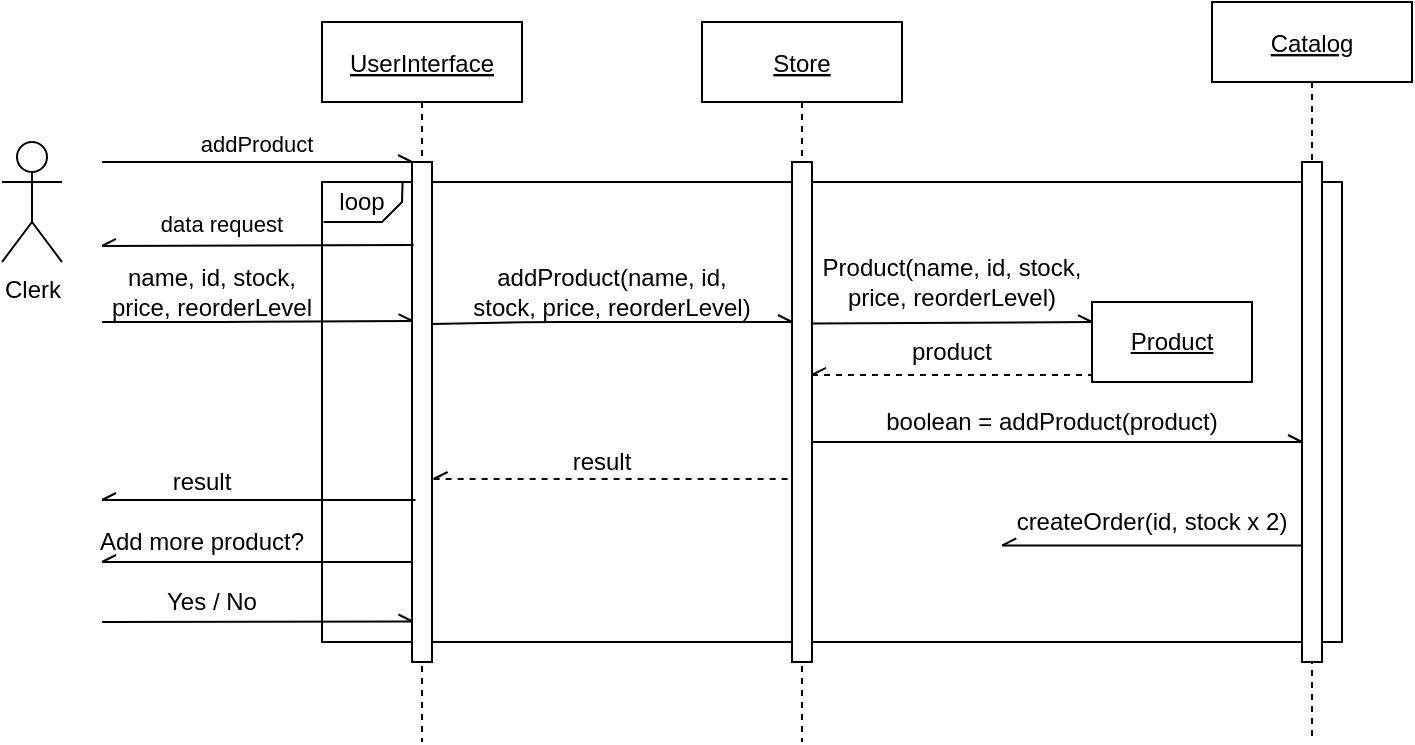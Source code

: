 <mxfile version="14.4.4" type="google"><diagram id="kgpKYQtTHZ0yAKxKKP6v" name="Page-1"><mxGraphModel dx="681" dy="455" grid="1" gridSize="10" guides="1" tooltips="1" connect="1" arrows="1" fold="1" page="1" pageScale="1" pageWidth="850" pageHeight="1100" math="0" shadow="0"><root><mxCell id="0"/><mxCell id="1" parent="0"/><mxCell id="bwaNbtIXlxzNOwbJGrQS-39" value="" style="rounded=0;whiteSpace=wrap;html=1;fillColor=none;" vertex="1" parent="1"><mxGeometry x="210" y="160" width="510" height="230" as="geometry"/></mxCell><mxCell id="3nuBFxr9cyL0pnOWT2aG-1" value="UserInterface" style="shape=umlLifeline;perimeter=lifelinePerimeter;container=1;collapsible=0;recursiveResize=0;rounded=0;shadow=0;strokeWidth=1;fontStyle=4" parent="1" vertex="1"><mxGeometry x="210" y="80" width="100" height="360" as="geometry"/></mxCell><mxCell id="3nuBFxr9cyL0pnOWT2aG-2" value="" style="points=[];perimeter=orthogonalPerimeter;rounded=0;shadow=0;strokeWidth=1;" parent="3nuBFxr9cyL0pnOWT2aG-1" vertex="1"><mxGeometry x="45" y="70" width="10" height="250" as="geometry"/></mxCell><mxCell id="3nuBFxr9cyL0pnOWT2aG-5" value="Catalog" style="shape=umlLifeline;perimeter=lifelinePerimeter;container=1;collapsible=0;recursiveResize=0;rounded=0;shadow=0;strokeWidth=1;fontStyle=4" parent="1" vertex="1"><mxGeometry x="655" y="70" width="100" height="370" as="geometry"/></mxCell><mxCell id="3nuBFxr9cyL0pnOWT2aG-8" value="data request" style="verticalAlign=bottom;endArrow=none;shadow=0;strokeWidth=1;endFill=0;entryX=0.081;entryY=0.166;entryDx=0;entryDy=0;entryPerimeter=0;startArrow=openAsync;startFill=0;" parent="1" target="3nuBFxr9cyL0pnOWT2aG-2" edge="1"><mxGeometry x="-0.23" y="2" relative="1" as="geometry"><mxPoint x="100" y="192" as="sourcePoint"/><mxPoint x="100" y="180" as="targetPoint"/><Array as="points"/><mxPoint as="offset"/></mxGeometry></mxCell><mxCell id="bwaNbtIXlxzNOwbJGrQS-1" value="&lt;div&gt;Clerk&lt;/div&gt;" style="shape=umlActor;verticalLabelPosition=bottom;verticalAlign=top;html=1;outlineConnect=0;" vertex="1" parent="1"><mxGeometry x="50" y="140" width="30" height="60" as="geometry"/></mxCell><mxCell id="3nuBFxr9cyL0pnOWT2aG-6" value="" style="points=[];perimeter=orthogonalPerimeter;rounded=0;shadow=0;strokeWidth=1;" parent="1" vertex="1"><mxGeometry x="700" y="150" width="10" height="250" as="geometry"/></mxCell><mxCell id="3nuBFxr9cyL0pnOWT2aG-3" value="addProduct" style="verticalAlign=bottom;startArrow=none;endArrow=openAsync;startSize=8;shadow=0;strokeWidth=1;endFill=0;startFill=0;" parent="1" target="3nuBFxr9cyL0pnOWT2aG-2" edge="1"><mxGeometry relative="1" as="geometry"><mxPoint x="100" y="150" as="sourcePoint"/><Array as="points"><mxPoint x="120" y="150"/></Array></mxGeometry></mxCell><mxCell id="bwaNbtIXlxzNOwbJGrQS-6" value="" style="endArrow=openAsync;html=1;endFill=0;entryX=0.022;entryY=0.318;entryDx=0;entryDy=0;entryPerimeter=0;" edge="1" parent="1" target="3nuBFxr9cyL0pnOWT2aG-2"><mxGeometry width="50" height="50" relative="1" as="geometry"><mxPoint x="100" y="230" as="sourcePoint"/><mxPoint x="210" y="230" as="targetPoint"/><Array as="points"><mxPoint x="150" y="230"/></Array></mxGeometry></mxCell><mxCell id="bwaNbtIXlxzNOwbJGrQS-8" value="&lt;div&gt;name, id, stock, price, reorderLevel&lt;/div&gt;" style="text;html=1;strokeColor=none;fillColor=none;align=center;verticalAlign=middle;whiteSpace=wrap;rounded=0;" vertex="1" parent="1"><mxGeometry x="100" y="200" width="110" height="30" as="geometry"/></mxCell><mxCell id="bwaNbtIXlxzNOwbJGrQS-10" value="Store" style="shape=umlLifeline;perimeter=lifelinePerimeter;container=1;collapsible=0;recursiveResize=0;rounded=0;shadow=0;strokeWidth=1;fontStyle=4" vertex="1" parent="1"><mxGeometry x="400" y="80" width="100" height="360" as="geometry"/></mxCell><mxCell id="bwaNbtIXlxzNOwbJGrQS-11" value="" style="points=[];perimeter=orthogonalPerimeter;rounded=0;shadow=0;strokeWidth=1;" vertex="1" parent="bwaNbtIXlxzNOwbJGrQS-10"><mxGeometry x="45" y="70" width="10" height="250" as="geometry"/></mxCell><mxCell id="bwaNbtIXlxzNOwbJGrQS-12" value="" style="endArrow=openAsync;html=1;endFill=0;exitX=0.993;exitY=0.324;exitDx=0;exitDy=0;exitPerimeter=0;" edge="1" parent="1" source="3nuBFxr9cyL0pnOWT2aG-2" target="bwaNbtIXlxzNOwbJGrQS-11"><mxGeometry width="50" height="50" relative="1" as="geometry"><mxPoint x="300" y="255" as="sourcePoint"/><mxPoint x="350" y="205" as="targetPoint"/><Array as="points"><mxPoint x="320" y="230"/></Array></mxGeometry></mxCell><mxCell id="bwaNbtIXlxzNOwbJGrQS-13" value="&lt;div&gt;addProduct(name, id, stock, price, reorderLevel)&lt;/div&gt;" style="text;html=1;strokeColor=none;fillColor=none;align=center;verticalAlign=middle;whiteSpace=wrap;rounded=0;" vertex="1" parent="1"><mxGeometry x="280" y="205" width="150" height="20" as="geometry"/></mxCell><mxCell id="bwaNbtIXlxzNOwbJGrQS-14" value="" style="endArrow=openAsync;html=1;exitX=0.945;exitY=0.323;exitDx=0;exitDy=0;exitPerimeter=0;entryX=0;entryY=0.25;entryDx=0;entryDy=0;endFill=0;" edge="1" parent="1" source="bwaNbtIXlxzNOwbJGrQS-11" target="bwaNbtIXlxzNOwbJGrQS-15"><mxGeometry width="50" height="50" relative="1" as="geometry"><mxPoint x="500" y="245" as="sourcePoint"/><mxPoint x="550" y="230" as="targetPoint"/></mxGeometry></mxCell><mxCell id="bwaNbtIXlxzNOwbJGrQS-15" value="" style="rounded=0;whiteSpace=wrap;html=1;" vertex="1" parent="1"><mxGeometry x="595" y="220" width="80" height="40" as="geometry"/></mxCell><mxCell id="bwaNbtIXlxzNOwbJGrQS-16" value="&lt;div&gt;Product&lt;/div&gt;" style="text;html=1;strokeColor=none;fillColor=none;align=center;verticalAlign=middle;whiteSpace=wrap;rounded=0;fontStyle=4" vertex="1" parent="1"><mxGeometry x="615" y="230" width="40" height="20" as="geometry"/></mxCell><mxCell id="bwaNbtIXlxzNOwbJGrQS-18" value="&lt;div&gt;Product(name, id, stock, price, reorderLevel)&lt;/div&gt;" style="text;html=1;strokeColor=none;fillColor=none;align=center;verticalAlign=middle;whiteSpace=wrap;rounded=0;" vertex="1" parent="1"><mxGeometry x="450" y="200" width="150" height="20" as="geometry"/></mxCell><mxCell id="bwaNbtIXlxzNOwbJGrQS-19" value="" style="endArrow=none;dashed=1;html=1;entryX=0.002;entryY=0.911;entryDx=0;entryDy=0;entryPerimeter=0;endFill=0;startArrow=openAsync;startFill=0;" edge="1" parent="1" source="bwaNbtIXlxzNOwbJGrQS-11" target="bwaNbtIXlxzNOwbJGrQS-15"><mxGeometry width="50" height="50" relative="1" as="geometry"><mxPoint x="440" y="300" as="sourcePoint"/><mxPoint x="590" y="260" as="targetPoint"/></mxGeometry></mxCell><mxCell id="bwaNbtIXlxzNOwbJGrQS-20" value="product" style="text;html=1;strokeColor=none;fillColor=none;align=center;verticalAlign=middle;whiteSpace=wrap;rounded=0;" vertex="1" parent="1"><mxGeometry x="505" y="235" width="40" height="20" as="geometry"/></mxCell><mxCell id="bwaNbtIXlxzNOwbJGrQS-22" value="" style="endArrow=openAsync;html=1;endFill=0;" edge="1" parent="1" source="bwaNbtIXlxzNOwbJGrQS-11" target="3nuBFxr9cyL0pnOWT2aG-6"><mxGeometry width="50" height="50" relative="1" as="geometry"><mxPoint x="440" y="300" as="sourcePoint"/><mxPoint x="490" y="250" as="targetPoint"/><Array as="points"><mxPoint x="570" y="290"/></Array></mxGeometry></mxCell><mxCell id="bwaNbtIXlxzNOwbJGrQS-23" value="&lt;div&gt;boolean = addProduct(product)&lt;/div&gt;" style="text;html=1;strokeColor=none;fillColor=none;align=center;verticalAlign=middle;whiteSpace=wrap;rounded=0;" vertex="1" parent="1"><mxGeometry x="470" y="270" width="210" height="20" as="geometry"/></mxCell><mxCell id="bwaNbtIXlxzNOwbJGrQS-24" value="" style="endArrow=none;dashed=1;html=1;exitX=1.081;exitY=0.634;exitDx=0;exitDy=0;exitPerimeter=0;startArrow=openAsync;startFill=0;endFill=0;" edge="1" parent="1" source="3nuBFxr9cyL0pnOWT2aG-2" target="bwaNbtIXlxzNOwbJGrQS-11"><mxGeometry width="50" height="50" relative="1" as="geometry"><mxPoint x="440" y="300" as="sourcePoint"/><mxPoint x="370" y="420" as="targetPoint"/></mxGeometry></mxCell><mxCell id="bwaNbtIXlxzNOwbJGrQS-25" value="&lt;div&gt;result&lt;/div&gt;" style="text;html=1;strokeColor=none;fillColor=none;align=center;verticalAlign=middle;whiteSpace=wrap;rounded=0;" vertex="1" parent="1"><mxGeometry x="330" y="290" width="40" height="20" as="geometry"/></mxCell><mxCell id="bwaNbtIXlxzNOwbJGrQS-27" value="" style="endArrow=none;html=1;endFill=0;entryX=0.176;entryY=0.676;entryDx=0;entryDy=0;entryPerimeter=0;startArrow=openAsync;startFill=0;" edge="1" parent="1" target="3nuBFxr9cyL0pnOWT2aG-2"><mxGeometry width="50" height="50" relative="1" as="geometry"><mxPoint x="100" y="319" as="sourcePoint"/><mxPoint x="100" y="320" as="targetPoint"/></mxGeometry></mxCell><mxCell id="bwaNbtIXlxzNOwbJGrQS-28" value="result" style="text;html=1;strokeColor=none;fillColor=none;align=center;verticalAlign=middle;whiteSpace=wrap;rounded=0;" vertex="1" parent="1"><mxGeometry x="130" y="300" width="40" height="20" as="geometry"/></mxCell><mxCell id="bwaNbtIXlxzNOwbJGrQS-30" value="" style="endArrow=none;html=1;endFill=0;startArrow=openAsync;startFill=0;" edge="1" parent="1" target="3nuBFxr9cyL0pnOWT2aG-2"><mxGeometry width="50" height="50" relative="1" as="geometry"><mxPoint x="100" y="350" as="sourcePoint"/><mxPoint x="100" y="350" as="targetPoint"/></mxGeometry></mxCell><mxCell id="bwaNbtIXlxzNOwbJGrQS-32" value="&lt;div&gt;Add more product?&lt;/div&gt;" style="text;html=1;strokeColor=none;fillColor=none;align=center;verticalAlign=middle;whiteSpace=wrap;rounded=0;" vertex="1" parent="1"><mxGeometry x="75" y="330" width="150" height="20" as="geometry"/></mxCell><mxCell id="bwaNbtIXlxzNOwbJGrQS-36" value="" style="endArrow=openAsync;html=1;entryX=0.022;entryY=0.919;entryDx=0;entryDy=0;entryPerimeter=0;endFill=0;" edge="1" parent="1" target="3nuBFxr9cyL0pnOWT2aG-2"><mxGeometry width="50" height="50" relative="1" as="geometry"><mxPoint x="100" y="380" as="sourcePoint"/><mxPoint x="150" y="400" as="targetPoint"/></mxGeometry></mxCell><mxCell id="bwaNbtIXlxzNOwbJGrQS-37" value="Yes / No" style="text;html=1;strokeColor=none;fillColor=none;align=center;verticalAlign=middle;whiteSpace=wrap;rounded=0;" vertex="1" parent="1"><mxGeometry x="120" y="360" width="70" height="20" as="geometry"/></mxCell><mxCell id="bwaNbtIXlxzNOwbJGrQS-41" value="" style="endArrow=none;html=1;exitX=0.019;exitY=1.001;exitDx=0;exitDy=0;exitPerimeter=0;entryX=0.079;entryY=0;entryDx=0;entryDy=0;entryPerimeter=0;rounded=0;" edge="1" parent="1" source="bwaNbtIXlxzNOwbJGrQS-42" target="bwaNbtIXlxzNOwbJGrQS-39"><mxGeometry width="50" height="50" relative="1" as="geometry"><mxPoint x="270" y="240" as="sourcePoint"/><mxPoint x="320" y="190" as="targetPoint"/><Array as="points"><mxPoint x="240" y="180"/><mxPoint x="250" y="170"/></Array></mxGeometry></mxCell><mxCell id="bwaNbtIXlxzNOwbJGrQS-42" value="loop" style="text;html=1;strokeColor=none;fillColor=none;align=center;verticalAlign=middle;whiteSpace=wrap;rounded=0;" vertex="1" parent="1"><mxGeometry x="210" y="160" width="40" height="20" as="geometry"/></mxCell><mxCell id="bwaNbtIXlxzNOwbJGrQS-47" value="createOrder(id, stock x 2)" style="text;html=1;strokeColor=none;fillColor=none;align=center;verticalAlign=middle;whiteSpace=wrap;rounded=0;" vertex="1" parent="1"><mxGeometry x="550" y="320" width="150" height="20" as="geometry"/></mxCell><mxCell id="bwaNbtIXlxzNOwbJGrQS-46" value="" style="endArrow=none;html=1;entryX=0.011;entryY=0.767;entryDx=0;entryDy=0;entryPerimeter=0;endFill=0;startArrow=openAsync;startFill=0;exitX=0.667;exitY=0.79;exitDx=0;exitDy=0;exitPerimeter=0;" edge="1" parent="1" source="bwaNbtIXlxzNOwbJGrQS-39" target="3nuBFxr9cyL0pnOWT2aG-6"><mxGeometry width="50" height="50" relative="1" as="geometry"><mxPoint x="569.767" y="342" as="sourcePoint"/><mxPoint x="530.75" y="350.07" as="targetPoint"/></mxGeometry></mxCell></root></mxGraphModel></diagram></mxfile>